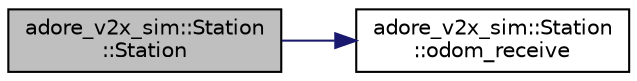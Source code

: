 digraph "adore_v2x_sim::Station::Station"
{
 // LATEX_PDF_SIZE
  edge [fontname="Helvetica",fontsize="10",labelfontname="Helvetica",labelfontsize="10"];
  node [fontname="Helvetica",fontsize="10",shape=record];
  rankdir="LR";
  Node1 [label="adore_v2x_sim::Station\l::Station",height=0.2,width=0.4,color="black", fillcolor="grey75", style="filled", fontcolor="black",tooltip=" "];
  Node1 -> Node2 [color="midnightblue",fontsize="10",style="solid",fontname="Helvetica"];
  Node2 [label="adore_v2x_sim::Station\l::odom_receive",height=0.2,width=0.4,color="black", fillcolor="white", style="filled",URL="$classadore__v2x__sim_1_1Station.html#a751acb4f651032083dca0fec92e4e2d3",tooltip=" "];
}
